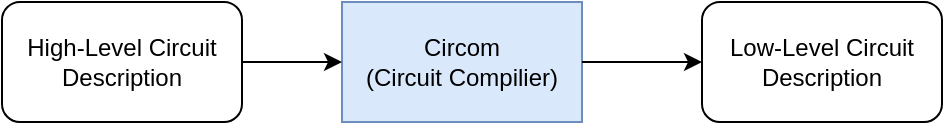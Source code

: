 <mxfile version="24.7.17">
  <diagram name="ページ1" id="wBYSGC_C_Osr-C-wnUIG">
    <mxGraphModel dx="808" dy="525" grid="1" gridSize="10" guides="1" tooltips="1" connect="1" arrows="1" fold="1" page="1" pageScale="1" pageWidth="827" pageHeight="1169" math="0" shadow="0">
      <root>
        <mxCell id="0" />
        <mxCell id="1" parent="0" />
        <mxCell id="P9_0h6CCMoPjBfBq-7Ps-1" value="High-Level Circuit Description" style="rounded=1;whiteSpace=wrap;html=1;" vertex="1" parent="1">
          <mxGeometry x="100" y="80" width="120" height="60" as="geometry" />
        </mxCell>
        <mxCell id="P9_0h6CCMoPjBfBq-7Ps-3" value="Circom&lt;div&gt;(Circuit Compilier)&lt;/div&gt;" style="rounded=0;whiteSpace=wrap;html=1;fillColor=#dae8fc;strokeColor=#6c8ebf;" vertex="1" parent="1">
          <mxGeometry x="270" y="80" width="120" height="60" as="geometry" />
        </mxCell>
        <mxCell id="P9_0h6CCMoPjBfBq-7Ps-4" value="" style="endArrow=classic;html=1;rounded=0;exitX=1;exitY=0.5;exitDx=0;exitDy=0;entryX=0;entryY=0.5;entryDx=0;entryDy=0;" edge="1" parent="1" source="P9_0h6CCMoPjBfBq-7Ps-1" target="P9_0h6CCMoPjBfBq-7Ps-3">
          <mxGeometry width="50" height="50" relative="1" as="geometry">
            <mxPoint x="340" y="180" as="sourcePoint" />
            <mxPoint x="390" y="130" as="targetPoint" />
          </mxGeometry>
        </mxCell>
        <mxCell id="P9_0h6CCMoPjBfBq-7Ps-5" value="Low-Level Circuit&lt;div&gt;Description&lt;/div&gt;" style="rounded=1;whiteSpace=wrap;html=1;" vertex="1" parent="1">
          <mxGeometry x="450" y="80" width="120" height="60" as="geometry" />
        </mxCell>
        <mxCell id="P9_0h6CCMoPjBfBq-7Ps-6" value="" style="endArrow=classic;html=1;rounded=0;exitX=1;exitY=0.5;exitDx=0;exitDy=0;entryX=0;entryY=0.5;entryDx=0;entryDy=0;" edge="1" parent="1" source="P9_0h6CCMoPjBfBq-7Ps-3" target="P9_0h6CCMoPjBfBq-7Ps-5">
          <mxGeometry width="50" height="50" relative="1" as="geometry">
            <mxPoint x="414" y="180" as="sourcePoint" />
            <mxPoint x="484" y="180" as="targetPoint" />
          </mxGeometry>
        </mxCell>
      </root>
    </mxGraphModel>
  </diagram>
</mxfile>
